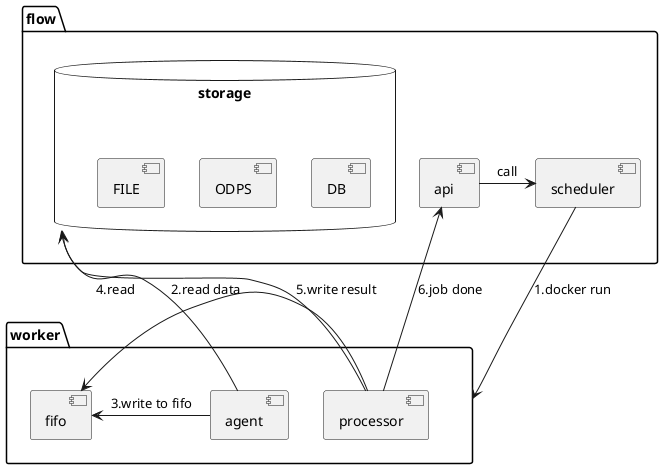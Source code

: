 @startuml flow
package "flow" {
    component "api" {
    }
    database "storage" {
        component DB{
        }
        component ODPS{
        }
        component FILE{
        }
    }
    component "scheduler" {
    }
}
package worker {
    component agent {
    }
    component fifo {
    }
    component processor {
    }
    agent -left-> fifo: 3.write to fifo
    processor -left-> fifo: 4.read
    processor -> storage: 5.write result
}
api -right-> scheduler:call
agent -up-> storage : 2.read data
scheduler -down-> worker: 1.docker run
processor -up-> api: 6.job done
@enduml